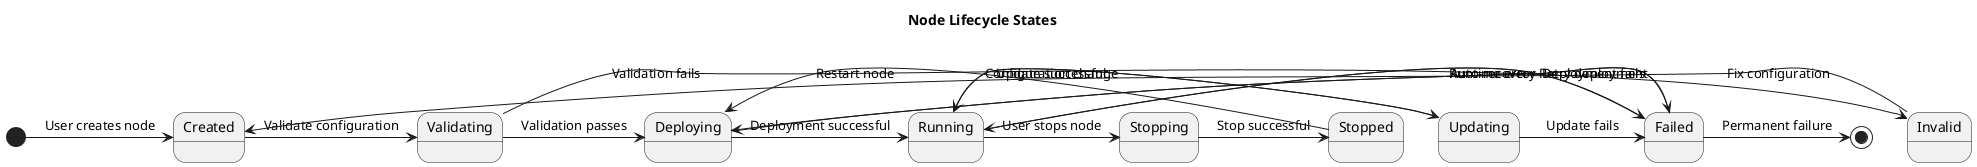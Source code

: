 @startuml
title Node Lifecycle States

[*] -> Created : User creates node
Created -> Validating : Validate configuration
Validating -> Invalid : Validation fails
Invalid -> Created : Fix configuration
Validating -> Deploying : Validation passes
Deploying -> Running : Deployment successful
Deploying -> Failed : Deployment fails
Failed -> Deploying : Retry deployment
Running -> Updating : Configuration change
Updating -> Running : Update successful
Updating -> Failed : Update fails
Running -> Stopping : User stops node
Stopping -> Stopped : Stop successful
Stopped -> Deploying : Restart node
Running -> Failed : Runtime error
Failed -> Running : Auto-recovery
Failed -> [*] : Permanent failure

@enduml